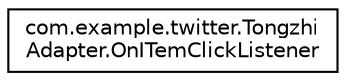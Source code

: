 digraph "类继承关系图"
{
  edge [fontname="Helvetica",fontsize="10",labelfontname="Helvetica",labelfontsize="10"];
  node [fontname="Helvetica",fontsize="10",shape=record];
  rankdir="LR";
  Node0 [label="com.example.twitter.Tongzhi\lAdapter.OnITemClickListener",height=0.2,width=0.4,color="black", fillcolor="white", style="filled",URL="$interfacecom_1_1example_1_1twitter_1_1_tongzhi_adapter_1_1_on_i_tem_click_listener.html"];
}
